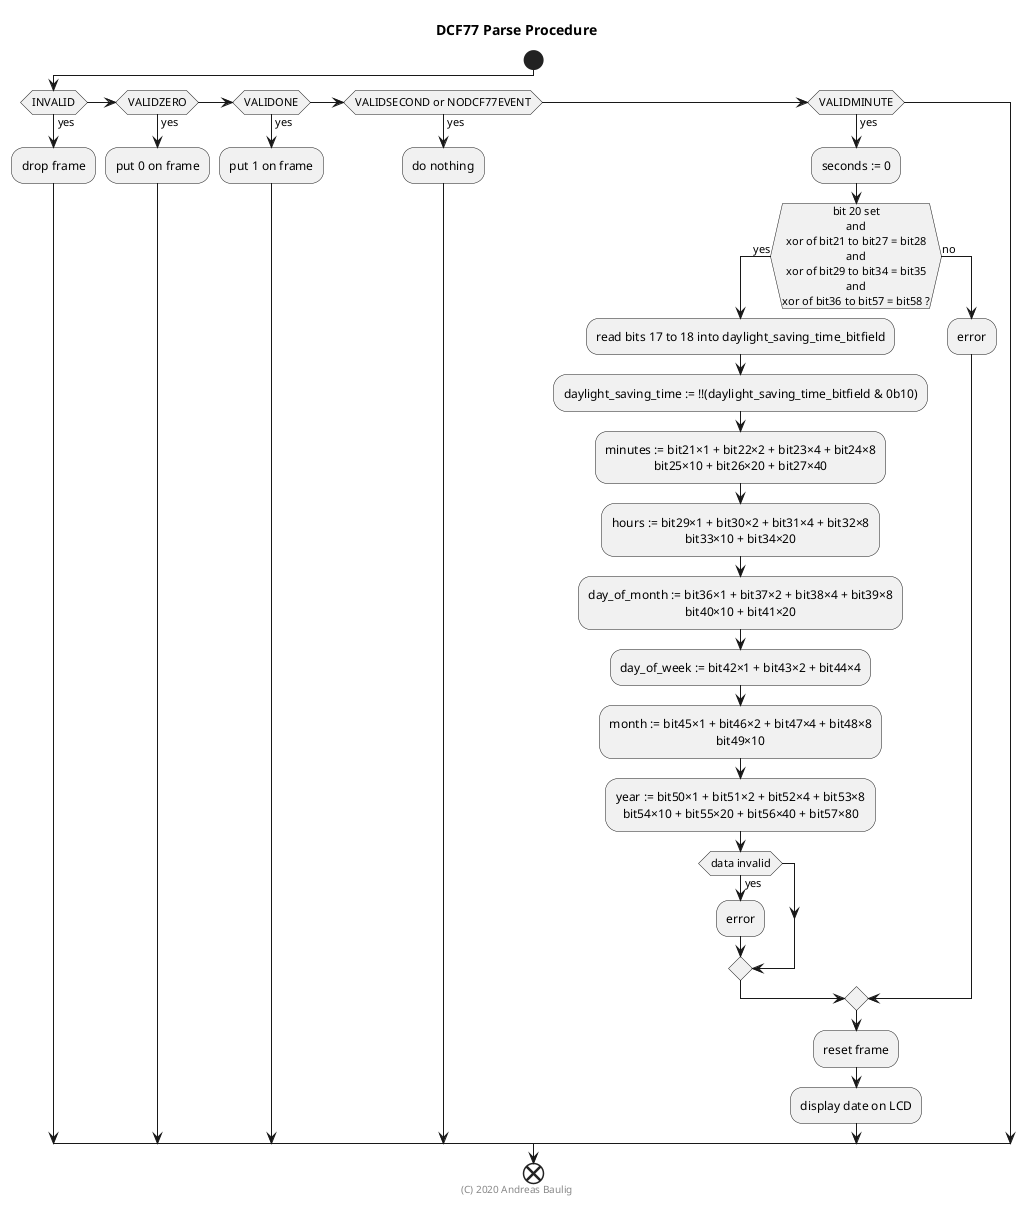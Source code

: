 @startuml

skinparam defaultTextAlignment center

title DCF77 Parse Procedure
footer (C) 2020 Andreas Baulig

' enum { NODCF77EVENT=0, VALIDZERO, VALIDONE, VALIDSECOND, VALIDMINUTE, INVALID }

start

if (INVALID) then (yes)
    :drop frame;
elseif (VALIDZERO) then (yes)
    :put 0 on frame;
elseif (VALIDONE) then (yes)
    :put 1 on frame;
elseif (VALIDSECOND or NODCF77EVENT) then (yes)
    :do nothing;
elseif (VALIDMINUTE) then (yes)
    :seconds := 0;
    if (bit 20 set\nand\nxor of bit21 to bit27 = bit28\nand\nxor of bit29 to bit34 = bit35\nand\nxor of bit36 to bit57 = bit58 ?) then (yes)
        :read bits 17 to 18 into daylight_saving_time_bitfield;
        :daylight_saving_time := !!(daylight_saving_time_bitfield & 0b10);
        :minutes := bit21×1 + bit22×2 + bit23×4 + bit24×8\nbit25×10 + bit26×20 + bit27×40;
        :hours := bit29×1 + bit30×2 + bit31×4 + bit32×8\nbit33×10 + bit34×20;
        :day_of_month := bit36×1 + bit37×2 + bit38×4 + bit39×8\nbit40×10 + bit41×20;
        :day_of_week := bit42×1 + bit43×2 + bit44×4;
        :month := bit45×1 + bit46×2 + bit47×4 + bit48×8\nbit49×10;
        :year := bit50×1 + bit51×2 + bit52×4 + bit53×8\nbit54×10 + bit55×20 + bit56×40 + bit57×80;
        if (data invalid) then (yes)
            :error;
        endif
    else (no)
        :error;
    endif
    :reset frame;
    :display date on LCD;
endif

end

@enduml
